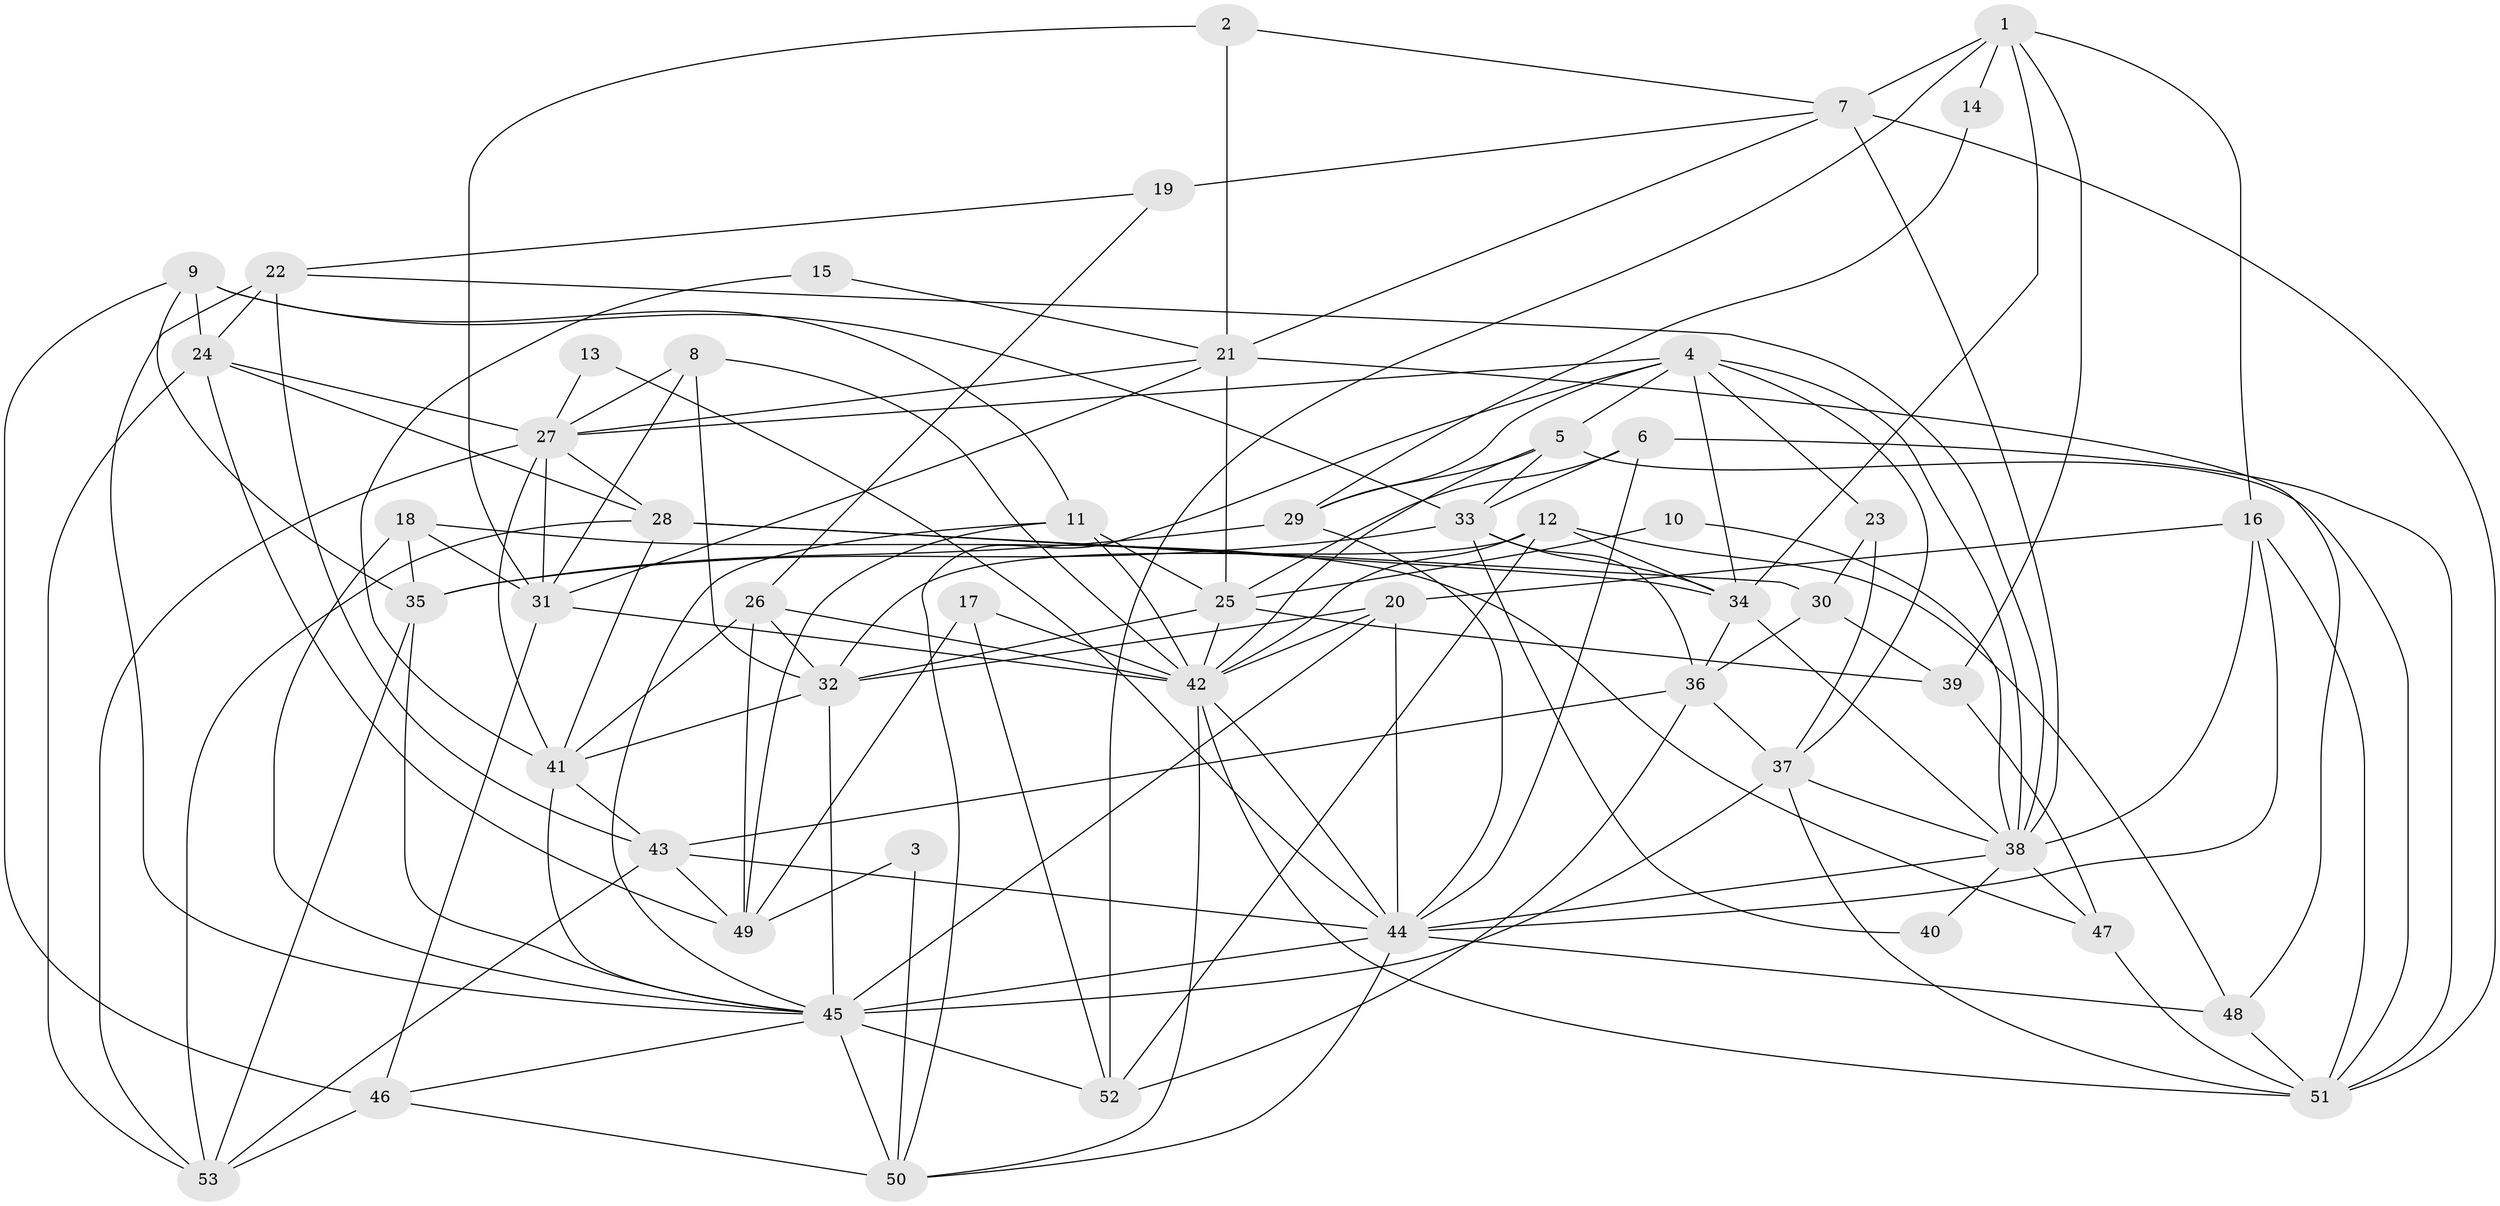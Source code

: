 // original degree distribution, {5: 0.18867924528301888, 4: 0.3018867924528302, 6: 0.09433962264150944, 3: 0.22641509433962265, 2: 0.1509433962264151, 9: 0.009433962264150943, 7: 0.009433962264150943, 8: 0.018867924528301886}
// Generated by graph-tools (version 1.1) at 2025/50/03/09/25 03:50:13]
// undirected, 53 vertices, 146 edges
graph export_dot {
graph [start="1"]
  node [color=gray90,style=filled];
  1;
  2;
  3;
  4;
  5;
  6;
  7;
  8;
  9;
  10;
  11;
  12;
  13;
  14;
  15;
  16;
  17;
  18;
  19;
  20;
  21;
  22;
  23;
  24;
  25;
  26;
  27;
  28;
  29;
  30;
  31;
  32;
  33;
  34;
  35;
  36;
  37;
  38;
  39;
  40;
  41;
  42;
  43;
  44;
  45;
  46;
  47;
  48;
  49;
  50;
  51;
  52;
  53;
  1 -- 7 [weight=1.0];
  1 -- 14 [weight=1.0];
  1 -- 16 [weight=1.0];
  1 -- 34 [weight=1.0];
  1 -- 39 [weight=1.0];
  1 -- 52 [weight=1.0];
  2 -- 7 [weight=1.0];
  2 -- 21 [weight=1.0];
  2 -- 31 [weight=1.0];
  3 -- 49 [weight=1.0];
  3 -- 50 [weight=1.0];
  4 -- 5 [weight=1.0];
  4 -- 23 [weight=1.0];
  4 -- 27 [weight=1.0];
  4 -- 29 [weight=1.0];
  4 -- 34 [weight=1.0];
  4 -- 37 [weight=1.0];
  4 -- 38 [weight=1.0];
  4 -- 50 [weight=1.0];
  5 -- 29 [weight=1.0];
  5 -- 33 [weight=1.0];
  5 -- 42 [weight=1.0];
  5 -- 51 [weight=1.0];
  6 -- 25 [weight=1.0];
  6 -- 33 [weight=1.0];
  6 -- 44 [weight=1.0];
  6 -- 51 [weight=1.0];
  7 -- 19 [weight=1.0];
  7 -- 21 [weight=1.0];
  7 -- 38 [weight=2.0];
  7 -- 51 [weight=1.0];
  8 -- 27 [weight=1.0];
  8 -- 31 [weight=1.0];
  8 -- 32 [weight=1.0];
  8 -- 42 [weight=1.0];
  9 -- 11 [weight=1.0];
  9 -- 24 [weight=1.0];
  9 -- 33 [weight=1.0];
  9 -- 35 [weight=1.0];
  9 -- 46 [weight=1.0];
  10 -- 25 [weight=1.0];
  10 -- 38 [weight=1.0];
  11 -- 25 [weight=1.0];
  11 -- 42 [weight=2.0];
  11 -- 45 [weight=1.0];
  11 -- 49 [weight=1.0];
  12 -- 32 [weight=1.0];
  12 -- 34 [weight=1.0];
  12 -- 42 [weight=1.0];
  12 -- 48 [weight=1.0];
  12 -- 52 [weight=1.0];
  13 -- 27 [weight=1.0];
  13 -- 44 [weight=1.0];
  14 -- 29 [weight=1.0];
  15 -- 21 [weight=1.0];
  15 -- 41 [weight=1.0];
  16 -- 20 [weight=1.0];
  16 -- 38 [weight=1.0];
  16 -- 44 [weight=1.0];
  16 -- 51 [weight=1.0];
  17 -- 42 [weight=1.0];
  17 -- 49 [weight=1.0];
  17 -- 52 [weight=1.0];
  18 -- 31 [weight=1.0];
  18 -- 35 [weight=1.0];
  18 -- 45 [weight=1.0];
  18 -- 47 [weight=1.0];
  19 -- 22 [weight=1.0];
  19 -- 26 [weight=1.0];
  20 -- 32 [weight=1.0];
  20 -- 42 [weight=1.0];
  20 -- 44 [weight=1.0];
  20 -- 45 [weight=1.0];
  21 -- 25 [weight=1.0];
  21 -- 27 [weight=1.0];
  21 -- 31 [weight=1.0];
  21 -- 48 [weight=1.0];
  22 -- 24 [weight=1.0];
  22 -- 38 [weight=1.0];
  22 -- 43 [weight=1.0];
  22 -- 45 [weight=1.0];
  23 -- 30 [weight=1.0];
  23 -- 37 [weight=1.0];
  24 -- 27 [weight=1.0];
  24 -- 28 [weight=1.0];
  24 -- 49 [weight=1.0];
  24 -- 53 [weight=1.0];
  25 -- 32 [weight=1.0];
  25 -- 39 [weight=1.0];
  25 -- 42 [weight=1.0];
  26 -- 32 [weight=1.0];
  26 -- 41 [weight=1.0];
  26 -- 42 [weight=1.0];
  26 -- 49 [weight=1.0];
  27 -- 28 [weight=1.0];
  27 -- 31 [weight=1.0];
  27 -- 41 [weight=1.0];
  27 -- 53 [weight=1.0];
  28 -- 30 [weight=1.0];
  28 -- 34 [weight=1.0];
  28 -- 41 [weight=1.0];
  28 -- 53 [weight=1.0];
  29 -- 35 [weight=1.0];
  29 -- 44 [weight=1.0];
  30 -- 36 [weight=1.0];
  30 -- 39 [weight=1.0];
  31 -- 42 [weight=1.0];
  31 -- 46 [weight=1.0];
  32 -- 41 [weight=1.0];
  32 -- 45 [weight=2.0];
  33 -- 34 [weight=1.0];
  33 -- 35 [weight=1.0];
  33 -- 36 [weight=2.0];
  33 -- 40 [weight=1.0];
  34 -- 36 [weight=1.0];
  34 -- 38 [weight=1.0];
  35 -- 45 [weight=1.0];
  35 -- 53 [weight=1.0];
  36 -- 37 [weight=1.0];
  36 -- 43 [weight=1.0];
  36 -- 52 [weight=1.0];
  37 -- 38 [weight=1.0];
  37 -- 45 [weight=1.0];
  37 -- 51 [weight=1.0];
  38 -- 40 [weight=1.0];
  38 -- 44 [weight=1.0];
  38 -- 47 [weight=1.0];
  39 -- 47 [weight=2.0];
  41 -- 43 [weight=1.0];
  41 -- 45 [weight=2.0];
  42 -- 44 [weight=1.0];
  42 -- 50 [weight=1.0];
  42 -- 51 [weight=1.0];
  43 -- 44 [weight=2.0];
  43 -- 49 [weight=1.0];
  43 -- 53 [weight=1.0];
  44 -- 45 [weight=1.0];
  44 -- 48 [weight=1.0];
  44 -- 50 [weight=1.0];
  45 -- 46 [weight=1.0];
  45 -- 50 [weight=2.0];
  45 -- 52 [weight=1.0];
  46 -- 50 [weight=1.0];
  46 -- 53 [weight=1.0];
  47 -- 51 [weight=1.0];
  48 -- 51 [weight=1.0];
}
